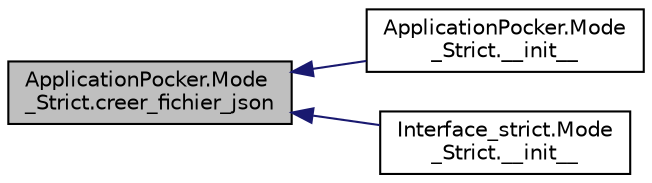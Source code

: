 digraph "ApplicationPocker.Mode_Strict.creer_fichier_json"
{
  edge [fontname="Helvetica",fontsize="10",labelfontname="Helvetica",labelfontsize="10"];
  node [fontname="Helvetica",fontsize="10",shape=record];
  rankdir="LR";
  Node74 [label="ApplicationPocker.Mode\l_Strict.creer_fichier_json",height=0.2,width=0.4,color="black", fillcolor="grey75", style="filled", fontcolor="black"];
  Node74 -> Node75 [dir="back",color="midnightblue",fontsize="10",style="solid",fontname="Helvetica"];
  Node75 [label="ApplicationPocker.Mode\l_Strict.__init__",height=0.2,width=0.4,color="black", fillcolor="white", style="filled",URL="$class_application_pocker_1_1_mode___strict.html#afe955453cbd204117c50ebe73ef0dc6a"];
  Node74 -> Node76 [dir="back",color="midnightblue",fontsize="10",style="solid",fontname="Helvetica"];
  Node76 [label="Interface_strict.Mode\l_Strict.__init__",height=0.2,width=0.4,color="black", fillcolor="white", style="filled",URL="$class_interface__strict_1_1_mode___strict.html#a2cfc45c81a34f7c133c7e208030be1d3"];
}
